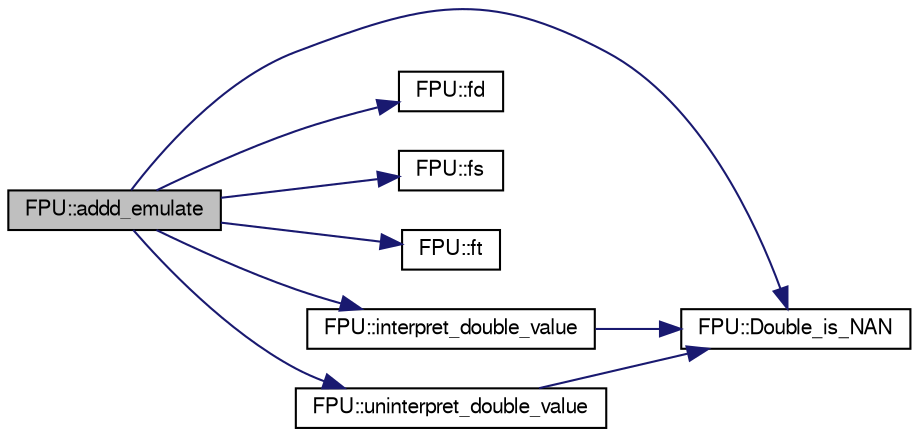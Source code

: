 digraph G
{
  edge [fontname="FreeSans",fontsize="10",labelfontname="FreeSans",labelfontsize="10"];
  node [fontname="FreeSans",fontsize="10",shape=record];
  rankdir=LR;
  Node1 [label="FPU::addd_emulate",height=0.2,width=0.4,color="black", fillcolor="grey75", style="filled" fontcolor="black"];
  Node1 -> Node2 [color="midnightblue",fontsize="10",style="solid"];
  Node2 [label="FPU::Double_is_NAN",height=0.2,width=0.4,color="black", fillcolor="white", style="filled",URL="$classFPU.html#ac2c3bf00c3a2c1c1fe81f1dd44b446ac"];
  Node1 -> Node3 [color="midnightblue",fontsize="10",style="solid"];
  Node3 [label="FPU::fd",height=0.2,width=0.4,color="black", fillcolor="white", style="filled",URL="$classFPU.html#a6f425b3fab359b0257430a8795bbd49c"];
  Node1 -> Node4 [color="midnightblue",fontsize="10",style="solid"];
  Node4 [label="FPU::fs",height=0.2,width=0.4,color="black", fillcolor="white", style="filled",URL="$classFPU.html#a3b845c4dcf416d853d11466b20c4d479"];
  Node1 -> Node5 [color="midnightblue",fontsize="10",style="solid"];
  Node5 [label="FPU::ft",height=0.2,width=0.4,color="black", fillcolor="white", style="filled",URL="$classFPU.html#aebbaa139c9609776428483b9b44f3da9"];
  Node1 -> Node6 [color="midnightblue",fontsize="10",style="solid"];
  Node6 [label="FPU::interpret_double_value",height=0.2,width=0.4,color="black", fillcolor="white", style="filled",URL="$classFPU.html#a4e2113932d665c4e45d7e88c63ddde36"];
  Node6 -> Node2 [color="midnightblue",fontsize="10",style="solid"];
  Node1 -> Node7 [color="midnightblue",fontsize="10",style="solid"];
  Node7 [label="FPU::uninterpret_double_value",height=0.2,width=0.4,color="black", fillcolor="white", style="filled",URL="$classFPU.html#a5318f58aa92a78c76b309f4a7f5c48a6"];
  Node7 -> Node2 [color="midnightblue",fontsize="10",style="solid"];
}
